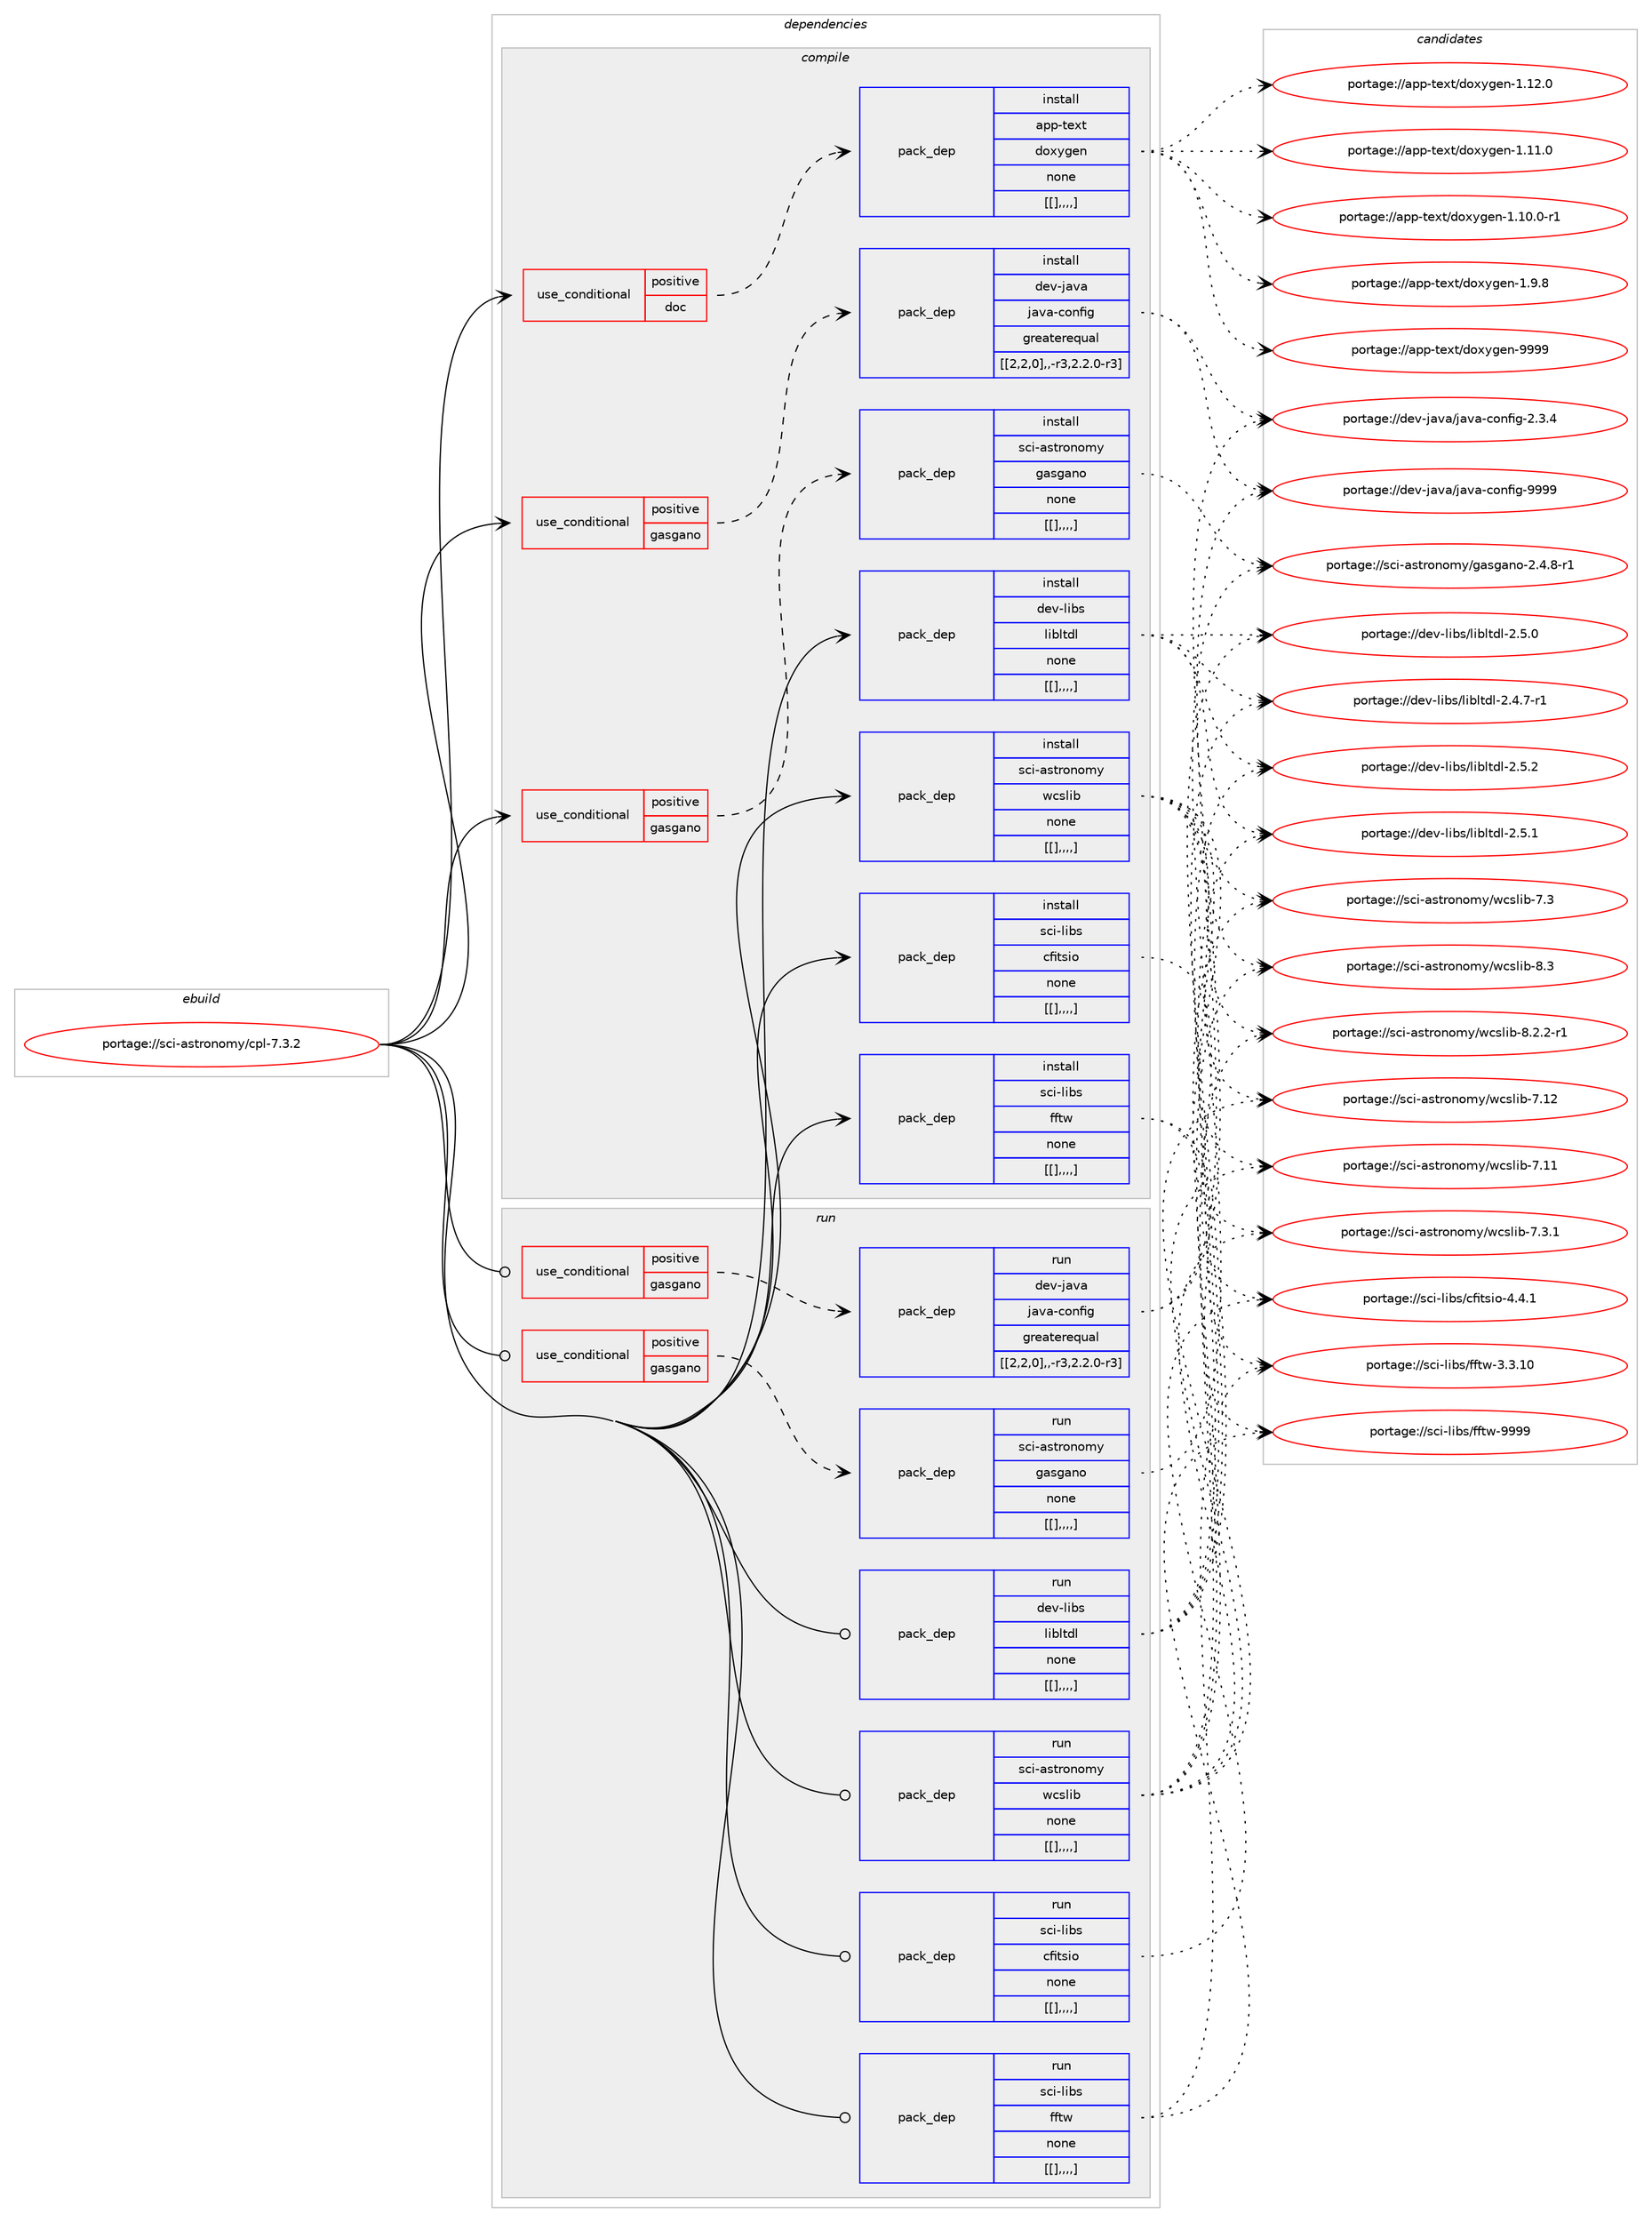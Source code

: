 digraph prolog {

# *************
# Graph options
# *************

newrank=true;
concentrate=true;
compound=true;
graph [rankdir=LR,fontname=Helvetica,fontsize=10,ranksep=1.5];#, ranksep=2.5, nodesep=0.2];
edge  [arrowhead=vee];
node  [fontname=Helvetica,fontsize=10];

# **********
# The ebuild
# **********

subgraph cluster_leftcol {
color=gray;
label=<<i>ebuild</i>>;
id [label="portage://sci-astronomy/cpl-7.3.2", color=red, width=4, href="../sci-astronomy/cpl-7.3.2.svg"];
}

# ****************
# The dependencies
# ****************

subgraph cluster_midcol {
color=gray;
label=<<i>dependencies</i>>;
subgraph cluster_compile {
fillcolor="#eeeeee";
style=filled;
label=<<i>compile</i>>;
subgraph cond107430 {
dependency407196 [label=<<TABLE BORDER="0" CELLBORDER="1" CELLSPACING="0" CELLPADDING="4"><TR><TD ROWSPAN="3" CELLPADDING="10">use_conditional</TD></TR><TR><TD>positive</TD></TR><TR><TD>doc</TD></TR></TABLE>>, shape=none, color=red];
subgraph pack296815 {
dependency407197 [label=<<TABLE BORDER="0" CELLBORDER="1" CELLSPACING="0" CELLPADDING="4" WIDTH="220"><TR><TD ROWSPAN="6" CELLPADDING="30">pack_dep</TD></TR><TR><TD WIDTH="110">install</TD></TR><TR><TD>app-text</TD></TR><TR><TD>doxygen</TD></TR><TR><TD>none</TD></TR><TR><TD>[[],,,,]</TD></TR></TABLE>>, shape=none, color=blue];
}
dependency407196:e -> dependency407197:w [weight=20,style="dashed",arrowhead="vee"];
}
id:e -> dependency407196:w [weight=20,style="solid",arrowhead="vee"];
subgraph cond107431 {
dependency407198 [label=<<TABLE BORDER="0" CELLBORDER="1" CELLSPACING="0" CELLPADDING="4"><TR><TD ROWSPAN="3" CELLPADDING="10">use_conditional</TD></TR><TR><TD>positive</TD></TR><TR><TD>gasgano</TD></TR></TABLE>>, shape=none, color=red];
subgraph pack296816 {
dependency407199 [label=<<TABLE BORDER="0" CELLBORDER="1" CELLSPACING="0" CELLPADDING="4" WIDTH="220"><TR><TD ROWSPAN="6" CELLPADDING="30">pack_dep</TD></TR><TR><TD WIDTH="110">install</TD></TR><TR><TD>dev-java</TD></TR><TR><TD>java-config</TD></TR><TR><TD>greaterequal</TD></TR><TR><TD>[[2,2,0],,-r3,2.2.0-r3]</TD></TR></TABLE>>, shape=none, color=blue];
}
dependency407198:e -> dependency407199:w [weight=20,style="dashed",arrowhead="vee"];
}
id:e -> dependency407198:w [weight=20,style="solid",arrowhead="vee"];
subgraph cond107432 {
dependency407200 [label=<<TABLE BORDER="0" CELLBORDER="1" CELLSPACING="0" CELLPADDING="4"><TR><TD ROWSPAN="3" CELLPADDING="10">use_conditional</TD></TR><TR><TD>positive</TD></TR><TR><TD>gasgano</TD></TR></TABLE>>, shape=none, color=red];
subgraph pack296817 {
dependency407201 [label=<<TABLE BORDER="0" CELLBORDER="1" CELLSPACING="0" CELLPADDING="4" WIDTH="220"><TR><TD ROWSPAN="6" CELLPADDING="30">pack_dep</TD></TR><TR><TD WIDTH="110">install</TD></TR><TR><TD>sci-astronomy</TD></TR><TR><TD>gasgano</TD></TR><TR><TD>none</TD></TR><TR><TD>[[],,,,]</TD></TR></TABLE>>, shape=none, color=blue];
}
dependency407200:e -> dependency407201:w [weight=20,style="dashed",arrowhead="vee"];
}
id:e -> dependency407200:w [weight=20,style="solid",arrowhead="vee"];
subgraph pack296818 {
dependency407202 [label=<<TABLE BORDER="0" CELLBORDER="1" CELLSPACING="0" CELLPADDING="4" WIDTH="220"><TR><TD ROWSPAN="6" CELLPADDING="30">pack_dep</TD></TR><TR><TD WIDTH="110">install</TD></TR><TR><TD>dev-libs</TD></TR><TR><TD>libltdl</TD></TR><TR><TD>none</TD></TR><TR><TD>[[],,,,]</TD></TR></TABLE>>, shape=none, color=blue];
}
id:e -> dependency407202:w [weight=20,style="solid",arrowhead="vee"];
subgraph pack296819 {
dependency407203 [label=<<TABLE BORDER="0" CELLBORDER="1" CELLSPACING="0" CELLPADDING="4" WIDTH="220"><TR><TD ROWSPAN="6" CELLPADDING="30">pack_dep</TD></TR><TR><TD WIDTH="110">install</TD></TR><TR><TD>sci-astronomy</TD></TR><TR><TD>wcslib</TD></TR><TR><TD>none</TD></TR><TR><TD>[[],,,,]</TD></TR></TABLE>>, shape=none, color=blue];
}
id:e -> dependency407203:w [weight=20,style="solid",arrowhead="vee"];
subgraph pack296820 {
dependency407204 [label=<<TABLE BORDER="0" CELLBORDER="1" CELLSPACING="0" CELLPADDING="4" WIDTH="220"><TR><TD ROWSPAN="6" CELLPADDING="30">pack_dep</TD></TR><TR><TD WIDTH="110">install</TD></TR><TR><TD>sci-libs</TD></TR><TR><TD>cfitsio</TD></TR><TR><TD>none</TD></TR><TR><TD>[[],,,,]</TD></TR></TABLE>>, shape=none, color=blue];
}
id:e -> dependency407204:w [weight=20,style="solid",arrowhead="vee"];
subgraph pack296821 {
dependency407205 [label=<<TABLE BORDER="0" CELLBORDER="1" CELLSPACING="0" CELLPADDING="4" WIDTH="220"><TR><TD ROWSPAN="6" CELLPADDING="30">pack_dep</TD></TR><TR><TD WIDTH="110">install</TD></TR><TR><TD>sci-libs</TD></TR><TR><TD>fftw</TD></TR><TR><TD>none</TD></TR><TR><TD>[[],,,,]</TD></TR></TABLE>>, shape=none, color=blue];
}
id:e -> dependency407205:w [weight=20,style="solid",arrowhead="vee"];
}
subgraph cluster_compileandrun {
fillcolor="#eeeeee";
style=filled;
label=<<i>compile and run</i>>;
}
subgraph cluster_run {
fillcolor="#eeeeee";
style=filled;
label=<<i>run</i>>;
subgraph cond107433 {
dependency407206 [label=<<TABLE BORDER="0" CELLBORDER="1" CELLSPACING="0" CELLPADDING="4"><TR><TD ROWSPAN="3" CELLPADDING="10">use_conditional</TD></TR><TR><TD>positive</TD></TR><TR><TD>gasgano</TD></TR></TABLE>>, shape=none, color=red];
subgraph pack296822 {
dependency407207 [label=<<TABLE BORDER="0" CELLBORDER="1" CELLSPACING="0" CELLPADDING="4" WIDTH="220"><TR><TD ROWSPAN="6" CELLPADDING="30">pack_dep</TD></TR><TR><TD WIDTH="110">run</TD></TR><TR><TD>dev-java</TD></TR><TR><TD>java-config</TD></TR><TR><TD>greaterequal</TD></TR><TR><TD>[[2,2,0],,-r3,2.2.0-r3]</TD></TR></TABLE>>, shape=none, color=blue];
}
dependency407206:e -> dependency407207:w [weight=20,style="dashed",arrowhead="vee"];
}
id:e -> dependency407206:w [weight=20,style="solid",arrowhead="odot"];
subgraph cond107434 {
dependency407208 [label=<<TABLE BORDER="0" CELLBORDER="1" CELLSPACING="0" CELLPADDING="4"><TR><TD ROWSPAN="3" CELLPADDING="10">use_conditional</TD></TR><TR><TD>positive</TD></TR><TR><TD>gasgano</TD></TR></TABLE>>, shape=none, color=red];
subgraph pack296823 {
dependency407209 [label=<<TABLE BORDER="0" CELLBORDER="1" CELLSPACING="0" CELLPADDING="4" WIDTH="220"><TR><TD ROWSPAN="6" CELLPADDING="30">pack_dep</TD></TR><TR><TD WIDTH="110">run</TD></TR><TR><TD>sci-astronomy</TD></TR><TR><TD>gasgano</TD></TR><TR><TD>none</TD></TR><TR><TD>[[],,,,]</TD></TR></TABLE>>, shape=none, color=blue];
}
dependency407208:e -> dependency407209:w [weight=20,style="dashed",arrowhead="vee"];
}
id:e -> dependency407208:w [weight=20,style="solid",arrowhead="odot"];
subgraph pack296824 {
dependency407210 [label=<<TABLE BORDER="0" CELLBORDER="1" CELLSPACING="0" CELLPADDING="4" WIDTH="220"><TR><TD ROWSPAN="6" CELLPADDING="30">pack_dep</TD></TR><TR><TD WIDTH="110">run</TD></TR><TR><TD>dev-libs</TD></TR><TR><TD>libltdl</TD></TR><TR><TD>none</TD></TR><TR><TD>[[],,,,]</TD></TR></TABLE>>, shape=none, color=blue];
}
id:e -> dependency407210:w [weight=20,style="solid",arrowhead="odot"];
subgraph pack296825 {
dependency407211 [label=<<TABLE BORDER="0" CELLBORDER="1" CELLSPACING="0" CELLPADDING="4" WIDTH="220"><TR><TD ROWSPAN="6" CELLPADDING="30">pack_dep</TD></TR><TR><TD WIDTH="110">run</TD></TR><TR><TD>sci-astronomy</TD></TR><TR><TD>wcslib</TD></TR><TR><TD>none</TD></TR><TR><TD>[[],,,,]</TD></TR></TABLE>>, shape=none, color=blue];
}
id:e -> dependency407211:w [weight=20,style="solid",arrowhead="odot"];
subgraph pack296826 {
dependency407212 [label=<<TABLE BORDER="0" CELLBORDER="1" CELLSPACING="0" CELLPADDING="4" WIDTH="220"><TR><TD ROWSPAN="6" CELLPADDING="30">pack_dep</TD></TR><TR><TD WIDTH="110">run</TD></TR><TR><TD>sci-libs</TD></TR><TR><TD>cfitsio</TD></TR><TR><TD>none</TD></TR><TR><TD>[[],,,,]</TD></TR></TABLE>>, shape=none, color=blue];
}
id:e -> dependency407212:w [weight=20,style="solid",arrowhead="odot"];
subgraph pack296827 {
dependency407213 [label=<<TABLE BORDER="0" CELLBORDER="1" CELLSPACING="0" CELLPADDING="4" WIDTH="220"><TR><TD ROWSPAN="6" CELLPADDING="30">pack_dep</TD></TR><TR><TD WIDTH="110">run</TD></TR><TR><TD>sci-libs</TD></TR><TR><TD>fftw</TD></TR><TR><TD>none</TD></TR><TR><TD>[[],,,,]</TD></TR></TABLE>>, shape=none, color=blue];
}
id:e -> dependency407213:w [weight=20,style="solid",arrowhead="odot"];
}
}

# **************
# The candidates
# **************

subgraph cluster_choices {
rank=same;
color=gray;
label=<<i>candidates</i>>;

subgraph choice296815 {
color=black;
nodesep=1;
choice9711211245116101120116471001111201211031011104557575757 [label="portage://app-text/doxygen-9999", color=red, width=4,href="../app-text/doxygen-9999.svg"];
choice97112112451161011201164710011112012110310111045494649504648 [label="portage://app-text/doxygen-1.12.0", color=red, width=4,href="../app-text/doxygen-1.12.0.svg"];
choice97112112451161011201164710011112012110310111045494649494648 [label="portage://app-text/doxygen-1.11.0", color=red, width=4,href="../app-text/doxygen-1.11.0.svg"];
choice971121124511610112011647100111120121103101110454946494846484511449 [label="portage://app-text/doxygen-1.10.0-r1", color=red, width=4,href="../app-text/doxygen-1.10.0-r1.svg"];
choice971121124511610112011647100111120121103101110454946574656 [label="portage://app-text/doxygen-1.9.8", color=red, width=4,href="../app-text/doxygen-1.9.8.svg"];
dependency407197:e -> choice9711211245116101120116471001111201211031011104557575757:w [style=dotted,weight="100"];
dependency407197:e -> choice97112112451161011201164710011112012110310111045494649504648:w [style=dotted,weight="100"];
dependency407197:e -> choice97112112451161011201164710011112012110310111045494649494648:w [style=dotted,weight="100"];
dependency407197:e -> choice971121124511610112011647100111120121103101110454946494846484511449:w [style=dotted,weight="100"];
dependency407197:e -> choice971121124511610112011647100111120121103101110454946574656:w [style=dotted,weight="100"];
}
subgraph choice296816 {
color=black;
nodesep=1;
choice10010111845106971189747106971189745991111101021051034557575757 [label="portage://dev-java/java-config-9999", color=red, width=4,href="../dev-java/java-config-9999.svg"];
choice1001011184510697118974710697118974599111110102105103455046514652 [label="portage://dev-java/java-config-2.3.4", color=red, width=4,href="../dev-java/java-config-2.3.4.svg"];
dependency407199:e -> choice10010111845106971189747106971189745991111101021051034557575757:w [style=dotted,weight="100"];
dependency407199:e -> choice1001011184510697118974710697118974599111110102105103455046514652:w [style=dotted,weight="100"];
}
subgraph choice296817 {
color=black;
nodesep=1;
choice1159910545971151161141111101111091214710397115103971101114550465246564511449 [label="portage://sci-astronomy/gasgano-2.4.8-r1", color=red, width=4,href="../sci-astronomy/gasgano-2.4.8-r1.svg"];
dependency407201:e -> choice1159910545971151161141111101111091214710397115103971101114550465246564511449:w [style=dotted,weight="100"];
}
subgraph choice296818 {
color=black;
nodesep=1;
choice10010111845108105981154710810598108116100108455046534650 [label="portage://dev-libs/libltdl-2.5.2", color=red, width=4,href="../dev-libs/libltdl-2.5.2.svg"];
choice10010111845108105981154710810598108116100108455046534649 [label="portage://dev-libs/libltdl-2.5.1", color=red, width=4,href="../dev-libs/libltdl-2.5.1.svg"];
choice10010111845108105981154710810598108116100108455046534648 [label="portage://dev-libs/libltdl-2.5.0", color=red, width=4,href="../dev-libs/libltdl-2.5.0.svg"];
choice100101118451081059811547108105981081161001084550465246554511449 [label="portage://dev-libs/libltdl-2.4.7-r1", color=red, width=4,href="../dev-libs/libltdl-2.4.7-r1.svg"];
dependency407202:e -> choice10010111845108105981154710810598108116100108455046534650:w [style=dotted,weight="100"];
dependency407202:e -> choice10010111845108105981154710810598108116100108455046534649:w [style=dotted,weight="100"];
dependency407202:e -> choice10010111845108105981154710810598108116100108455046534648:w [style=dotted,weight="100"];
dependency407202:e -> choice100101118451081059811547108105981081161001084550465246554511449:w [style=dotted,weight="100"];
}
subgraph choice296819 {
color=black;
nodesep=1;
choice11599105459711511611411111011110912147119991151081059845564651 [label="portage://sci-astronomy/wcslib-8.3", color=red, width=4,href="../sci-astronomy/wcslib-8.3.svg"];
choice1159910545971151161141111101111091214711999115108105984556465046504511449 [label="portage://sci-astronomy/wcslib-8.2.2-r1", color=red, width=4,href="../sci-astronomy/wcslib-8.2.2-r1.svg"];
choice1159910545971151161141111101111091214711999115108105984555464950 [label="portage://sci-astronomy/wcslib-7.12", color=red, width=4,href="../sci-astronomy/wcslib-7.12.svg"];
choice1159910545971151161141111101111091214711999115108105984555464949 [label="portage://sci-astronomy/wcslib-7.11", color=red, width=4,href="../sci-astronomy/wcslib-7.11.svg"];
choice115991054597115116114111110111109121471199911510810598455546514649 [label="portage://sci-astronomy/wcslib-7.3.1", color=red, width=4,href="../sci-astronomy/wcslib-7.3.1.svg"];
choice11599105459711511611411111011110912147119991151081059845554651 [label="portage://sci-astronomy/wcslib-7.3", color=red, width=4,href="../sci-astronomy/wcslib-7.3.svg"];
dependency407203:e -> choice11599105459711511611411111011110912147119991151081059845564651:w [style=dotted,weight="100"];
dependency407203:e -> choice1159910545971151161141111101111091214711999115108105984556465046504511449:w [style=dotted,weight="100"];
dependency407203:e -> choice1159910545971151161141111101111091214711999115108105984555464950:w [style=dotted,weight="100"];
dependency407203:e -> choice1159910545971151161141111101111091214711999115108105984555464949:w [style=dotted,weight="100"];
dependency407203:e -> choice115991054597115116114111110111109121471199911510810598455546514649:w [style=dotted,weight="100"];
dependency407203:e -> choice11599105459711511611411111011110912147119991151081059845554651:w [style=dotted,weight="100"];
}
subgraph choice296820 {
color=black;
nodesep=1;
choice1159910545108105981154799102105116115105111455246524649 [label="portage://sci-libs/cfitsio-4.4.1", color=red, width=4,href="../sci-libs/cfitsio-4.4.1.svg"];
dependency407204:e -> choice1159910545108105981154799102105116115105111455246524649:w [style=dotted,weight="100"];
}
subgraph choice296821 {
color=black;
nodesep=1;
choice115991054510810598115471021021161194557575757 [label="portage://sci-libs/fftw-9999", color=red, width=4,href="../sci-libs/fftw-9999.svg"];
choice1159910545108105981154710210211611945514651464948 [label="portage://sci-libs/fftw-3.3.10", color=red, width=4,href="../sci-libs/fftw-3.3.10.svg"];
dependency407205:e -> choice115991054510810598115471021021161194557575757:w [style=dotted,weight="100"];
dependency407205:e -> choice1159910545108105981154710210211611945514651464948:w [style=dotted,weight="100"];
}
subgraph choice296822 {
color=black;
nodesep=1;
choice10010111845106971189747106971189745991111101021051034557575757 [label="portage://dev-java/java-config-9999", color=red, width=4,href="../dev-java/java-config-9999.svg"];
choice1001011184510697118974710697118974599111110102105103455046514652 [label="portage://dev-java/java-config-2.3.4", color=red, width=4,href="../dev-java/java-config-2.3.4.svg"];
dependency407207:e -> choice10010111845106971189747106971189745991111101021051034557575757:w [style=dotted,weight="100"];
dependency407207:e -> choice1001011184510697118974710697118974599111110102105103455046514652:w [style=dotted,weight="100"];
}
subgraph choice296823 {
color=black;
nodesep=1;
choice1159910545971151161141111101111091214710397115103971101114550465246564511449 [label="portage://sci-astronomy/gasgano-2.4.8-r1", color=red, width=4,href="../sci-astronomy/gasgano-2.4.8-r1.svg"];
dependency407209:e -> choice1159910545971151161141111101111091214710397115103971101114550465246564511449:w [style=dotted,weight="100"];
}
subgraph choice296824 {
color=black;
nodesep=1;
choice10010111845108105981154710810598108116100108455046534650 [label="portage://dev-libs/libltdl-2.5.2", color=red, width=4,href="../dev-libs/libltdl-2.5.2.svg"];
choice10010111845108105981154710810598108116100108455046534649 [label="portage://dev-libs/libltdl-2.5.1", color=red, width=4,href="../dev-libs/libltdl-2.5.1.svg"];
choice10010111845108105981154710810598108116100108455046534648 [label="portage://dev-libs/libltdl-2.5.0", color=red, width=4,href="../dev-libs/libltdl-2.5.0.svg"];
choice100101118451081059811547108105981081161001084550465246554511449 [label="portage://dev-libs/libltdl-2.4.7-r1", color=red, width=4,href="../dev-libs/libltdl-2.4.7-r1.svg"];
dependency407210:e -> choice10010111845108105981154710810598108116100108455046534650:w [style=dotted,weight="100"];
dependency407210:e -> choice10010111845108105981154710810598108116100108455046534649:w [style=dotted,weight="100"];
dependency407210:e -> choice10010111845108105981154710810598108116100108455046534648:w [style=dotted,weight="100"];
dependency407210:e -> choice100101118451081059811547108105981081161001084550465246554511449:w [style=dotted,weight="100"];
}
subgraph choice296825 {
color=black;
nodesep=1;
choice11599105459711511611411111011110912147119991151081059845564651 [label="portage://sci-astronomy/wcslib-8.3", color=red, width=4,href="../sci-astronomy/wcslib-8.3.svg"];
choice1159910545971151161141111101111091214711999115108105984556465046504511449 [label="portage://sci-astronomy/wcslib-8.2.2-r1", color=red, width=4,href="../sci-astronomy/wcslib-8.2.2-r1.svg"];
choice1159910545971151161141111101111091214711999115108105984555464950 [label="portage://sci-astronomy/wcslib-7.12", color=red, width=4,href="../sci-astronomy/wcslib-7.12.svg"];
choice1159910545971151161141111101111091214711999115108105984555464949 [label="portage://sci-astronomy/wcslib-7.11", color=red, width=4,href="../sci-astronomy/wcslib-7.11.svg"];
choice115991054597115116114111110111109121471199911510810598455546514649 [label="portage://sci-astronomy/wcslib-7.3.1", color=red, width=4,href="../sci-astronomy/wcslib-7.3.1.svg"];
choice11599105459711511611411111011110912147119991151081059845554651 [label="portage://sci-astronomy/wcslib-7.3", color=red, width=4,href="../sci-astronomy/wcslib-7.3.svg"];
dependency407211:e -> choice11599105459711511611411111011110912147119991151081059845564651:w [style=dotted,weight="100"];
dependency407211:e -> choice1159910545971151161141111101111091214711999115108105984556465046504511449:w [style=dotted,weight="100"];
dependency407211:e -> choice1159910545971151161141111101111091214711999115108105984555464950:w [style=dotted,weight="100"];
dependency407211:e -> choice1159910545971151161141111101111091214711999115108105984555464949:w [style=dotted,weight="100"];
dependency407211:e -> choice115991054597115116114111110111109121471199911510810598455546514649:w [style=dotted,weight="100"];
dependency407211:e -> choice11599105459711511611411111011110912147119991151081059845554651:w [style=dotted,weight="100"];
}
subgraph choice296826 {
color=black;
nodesep=1;
choice1159910545108105981154799102105116115105111455246524649 [label="portage://sci-libs/cfitsio-4.4.1", color=red, width=4,href="../sci-libs/cfitsio-4.4.1.svg"];
dependency407212:e -> choice1159910545108105981154799102105116115105111455246524649:w [style=dotted,weight="100"];
}
subgraph choice296827 {
color=black;
nodesep=1;
choice115991054510810598115471021021161194557575757 [label="portage://sci-libs/fftw-9999", color=red, width=4,href="../sci-libs/fftw-9999.svg"];
choice1159910545108105981154710210211611945514651464948 [label="portage://sci-libs/fftw-3.3.10", color=red, width=4,href="../sci-libs/fftw-3.3.10.svg"];
dependency407213:e -> choice115991054510810598115471021021161194557575757:w [style=dotted,weight="100"];
dependency407213:e -> choice1159910545108105981154710210211611945514651464948:w [style=dotted,weight="100"];
}
}

}

